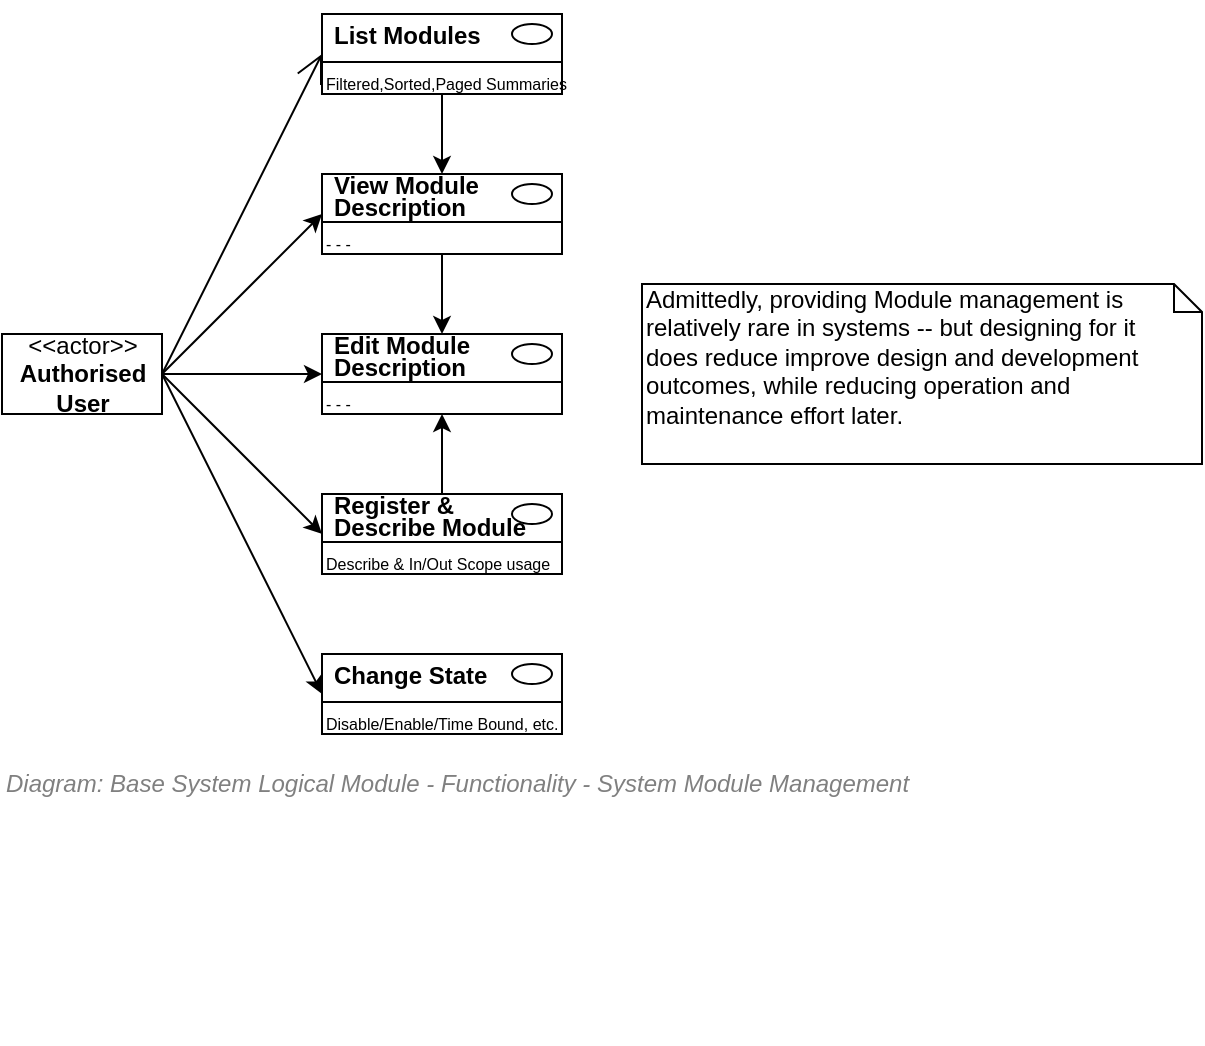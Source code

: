 <mxfile compressed="false" version="20.3.0" type="device">
  <diagram id="d0OWMO7HLz8ORz33MV6Q" name="Functionality/System Logical Module/Modules">
    <mxGraphModel dx="920" dy="646" grid="1" gridSize="10" guides="1" tooltips="1" connect="1" arrows="1" fold="1" page="1" pageScale="1" pageWidth="827" pageHeight="1169" math="0" shadow="0">
      <root>
        <mxCell id="DmzuZqZtZWplpCiVpEfP-0" />
        <mxCell id="CSP66NI3M7eEUCRHC4Pb-2" value="Diagram/Use Cases" parent="DmzuZqZtZWplpCiVpEfP-0" />
        <mxCell id="AcwJKB1_M4AWWPX5vPzr-27" style="rounded=0;orthogonalLoop=1;jettySize=auto;html=1;entryX=0;entryY=1;entryDx=0;entryDy=0;exitX=1;exitY=0.5;exitDx=0;exitDy=0;" edge="1" parent="CSP66NI3M7eEUCRHC4Pb-2" source="AcwJKB1_M4AWWPX5vPzr-2" target="AcwJKB1_M4AWWPX5vPzr-10">
          <mxGeometry relative="1" as="geometry" />
        </mxCell>
        <mxCell id="AcwJKB1_M4AWWPX5vPzr-28" style="edgeStyle=none;rounded=0;orthogonalLoop=1;jettySize=auto;html=1;entryX=0;entryY=1;entryDx=0;entryDy=0;exitX=1;exitY=0.5;exitDx=0;exitDy=0;" edge="1" parent="CSP66NI3M7eEUCRHC4Pb-2" source="AcwJKB1_M4AWWPX5vPzr-2" target="AcwJKB1_M4AWWPX5vPzr-15">
          <mxGeometry relative="1" as="geometry" />
        </mxCell>
        <mxCell id="AcwJKB1_M4AWWPX5vPzr-29" style="edgeStyle=none;rounded=0;orthogonalLoop=1;jettySize=auto;html=1;exitX=1;exitY=0.5;exitDx=0;exitDy=0;entryX=0;entryY=1;entryDx=0;entryDy=0;" edge="1" parent="CSP66NI3M7eEUCRHC4Pb-2" source="AcwJKB1_M4AWWPX5vPzr-2" target="AcwJKB1_M4AWWPX5vPzr-20">
          <mxGeometry relative="1" as="geometry" />
        </mxCell>
        <mxCell id="AcwJKB1_M4AWWPX5vPzr-36" style="edgeStyle=none;rounded=0;orthogonalLoop=1;jettySize=auto;html=1;entryX=0;entryY=1;entryDx=0;entryDy=0;exitX=1;exitY=0.5;exitDx=0;exitDy=0;" edge="1" parent="CSP66NI3M7eEUCRHC4Pb-2" source="AcwJKB1_M4AWWPX5vPzr-2" target="AcwJKB1_M4AWWPX5vPzr-32">
          <mxGeometry relative="1" as="geometry" />
        </mxCell>
        <mxCell id="AcwJKB1_M4AWWPX5vPzr-2" value="&amp;lt;&amp;lt;actor&amp;gt;&amp;gt;&lt;br&gt;&lt;b&gt;Authorised&lt;br&gt;User&lt;br&gt;&lt;/b&gt;" style="text;html=1;align=center;verticalAlign=middle;dashed=0;fillColor=#ffffff;strokeColor=#000000;" vertex="1" parent="CSP66NI3M7eEUCRHC4Pb-2">
          <mxGeometry x="120" y="240" width="80" height="40" as="geometry" />
        </mxCell>
        <mxCell id="AcwJKB1_M4AWWPX5vPzr-3" value="" style="fontStyle=1;align=left;verticalAlign=top;childLayout=stackLayout;horizontal=1;horizontalStack=0;resizeParent=1;resizeParentMax=0;resizeLast=0;marginBottom=0;" vertex="1" parent="CSP66NI3M7eEUCRHC4Pb-2">
          <mxGeometry x="280" y="80" width="120" height="40" as="geometry" />
        </mxCell>
        <mxCell id="AcwJKB1_M4AWWPX5vPzr-4" value="&lt;p style=&quot;line-height: 0.9;&quot;&gt;List Modules&lt;/p&gt;" style="html=1;align=left;spacingLeft=4;verticalAlign=middle;strokeColor=none;fillColor=none;fontStyle=1;spacingTop=2;" vertex="1" parent="AcwJKB1_M4AWWPX5vPzr-3">
          <mxGeometry width="120" height="20" as="geometry" />
        </mxCell>
        <mxCell id="AcwJKB1_M4AWWPX5vPzr-5" value="" style="shape=ellipse;" vertex="1" parent="AcwJKB1_M4AWWPX5vPzr-4">
          <mxGeometry x="1" width="20" height="10" relative="1" as="geometry">
            <mxPoint x="-25" y="5" as="offset" />
          </mxGeometry>
        </mxCell>
        <mxCell id="AcwJKB1_M4AWWPX5vPzr-6" value="" style="line;strokeWidth=1;fillColor=none;align=left;verticalAlign=middle;spacingTop=-1;spacingLeft=3;spacingRight=3;rotatable=0;labelPosition=right;points=[];portConstraint=eastwest;" vertex="1" parent="AcwJKB1_M4AWWPX5vPzr-3">
          <mxGeometry y="20" width="120" height="8" as="geometry" />
        </mxCell>
        <mxCell id="AcwJKB1_M4AWWPX5vPzr-7" value="Filtered,Sorted,Paged Summaries" style="html=1;align=left;spacingLeft=4;verticalAlign=top;strokeColor=none;fillColor=none;fontSize=8;spacing=-2;" vertex="1" parent="AcwJKB1_M4AWWPX5vPzr-3">
          <mxGeometry y="28" width="120" height="12" as="geometry" />
        </mxCell>
        <mxCell id="AcwJKB1_M4AWWPX5vPzr-8" value="" style="endArrow=open;endFill=1;endSize=12;html=1;strokeColor=#000000;fontSize=10;entryX=0;entryY=1;entryDx=0;entryDy=0;exitX=1;exitY=0.5;exitDx=0;exitDy=0;" edge="1" parent="CSP66NI3M7eEUCRHC4Pb-2" source="AcwJKB1_M4AWWPX5vPzr-2" target="AcwJKB1_M4AWWPX5vPzr-4">
          <mxGeometry width="160" relative="1" as="geometry">
            <mxPoint x="320" y="90" as="sourcePoint" />
            <mxPoint x="360" y="90" as="targetPoint" />
          </mxGeometry>
        </mxCell>
        <mxCell id="AcwJKB1_M4AWWPX5vPzr-9" value="" style="fontStyle=1;align=left;verticalAlign=top;childLayout=stackLayout;horizontal=1;horizontalStack=0;resizeParent=1;resizeParentMax=0;resizeLast=0;marginBottom=0;" vertex="1" parent="CSP66NI3M7eEUCRHC4Pb-2">
          <mxGeometry x="280" y="160" width="120" height="40" as="geometry" />
        </mxCell>
        <mxCell id="AcwJKB1_M4AWWPX5vPzr-10" value="&lt;p style=&quot;line-height: 0.9;&quot;&gt;View Module&lt;br&gt;Description&lt;/p&gt;" style="html=1;align=left;spacingLeft=4;verticalAlign=middle;strokeColor=none;fillColor=none;fontStyle=1;spacingTop=2;" vertex="1" parent="AcwJKB1_M4AWWPX5vPzr-9">
          <mxGeometry width="120" height="20" as="geometry" />
        </mxCell>
        <mxCell id="AcwJKB1_M4AWWPX5vPzr-11" value="" style="shape=ellipse;" vertex="1" parent="AcwJKB1_M4AWWPX5vPzr-10">
          <mxGeometry x="1" width="20" height="10" relative="1" as="geometry">
            <mxPoint x="-25" y="5" as="offset" />
          </mxGeometry>
        </mxCell>
        <mxCell id="AcwJKB1_M4AWWPX5vPzr-12" value="" style="line;strokeWidth=1;fillColor=none;align=left;verticalAlign=middle;spacingTop=-1;spacingLeft=3;spacingRight=3;rotatable=0;labelPosition=right;points=[];portConstraint=eastwest;" vertex="1" parent="AcwJKB1_M4AWWPX5vPzr-9">
          <mxGeometry y="20" width="120" height="8" as="geometry" />
        </mxCell>
        <mxCell id="AcwJKB1_M4AWWPX5vPzr-13" value="- - -" style="html=1;align=left;spacingLeft=4;verticalAlign=top;strokeColor=none;fillColor=none;fontSize=8;spacing=-2;" vertex="1" parent="AcwJKB1_M4AWWPX5vPzr-9">
          <mxGeometry y="28" width="120" height="12" as="geometry" />
        </mxCell>
        <mxCell id="AcwJKB1_M4AWWPX5vPzr-14" value="" style="fontStyle=1;align=left;verticalAlign=top;childLayout=stackLayout;horizontal=1;horizontalStack=0;resizeParent=1;resizeParentMax=0;resizeLast=0;marginBottom=0;" vertex="1" parent="CSP66NI3M7eEUCRHC4Pb-2">
          <mxGeometry x="280" y="240" width="120" height="40" as="geometry" />
        </mxCell>
        <mxCell id="AcwJKB1_M4AWWPX5vPzr-15" value="&lt;p style=&quot;line-height: 0.9;&quot;&gt;Edit Module&lt;br&gt;Description&lt;/p&gt;" style="html=1;align=left;spacingLeft=4;verticalAlign=middle;strokeColor=none;fillColor=none;fontStyle=1;spacingTop=2;" vertex="1" parent="AcwJKB1_M4AWWPX5vPzr-14">
          <mxGeometry width="120" height="20" as="geometry" />
        </mxCell>
        <mxCell id="AcwJKB1_M4AWWPX5vPzr-16" value="" style="shape=ellipse;" vertex="1" parent="AcwJKB1_M4AWWPX5vPzr-15">
          <mxGeometry x="1" width="20" height="10" relative="1" as="geometry">
            <mxPoint x="-25" y="5" as="offset" />
          </mxGeometry>
        </mxCell>
        <mxCell id="AcwJKB1_M4AWWPX5vPzr-17" value="" style="line;strokeWidth=1;fillColor=none;align=left;verticalAlign=middle;spacingTop=-1;spacingLeft=3;spacingRight=3;rotatable=0;labelPosition=right;points=[];portConstraint=eastwest;" vertex="1" parent="AcwJKB1_M4AWWPX5vPzr-14">
          <mxGeometry y="20" width="120" height="8" as="geometry" />
        </mxCell>
        <mxCell id="AcwJKB1_M4AWWPX5vPzr-18" value="- - -" style="html=1;align=left;spacingLeft=4;verticalAlign=top;strokeColor=none;fillColor=none;fontSize=8;spacing=-2;" vertex="1" parent="AcwJKB1_M4AWWPX5vPzr-14">
          <mxGeometry y="28" width="120" height="12" as="geometry" />
        </mxCell>
        <mxCell id="AcwJKB1_M4AWWPX5vPzr-19" value="" style="fontStyle=1;align=left;verticalAlign=top;childLayout=stackLayout;horizontal=1;horizontalStack=0;resizeParent=1;resizeParentMax=0;resizeLast=0;marginBottom=0;" vertex="1" parent="CSP66NI3M7eEUCRHC4Pb-2">
          <mxGeometry x="280" y="320" width="120" height="40" as="geometry" />
        </mxCell>
        <mxCell id="AcwJKB1_M4AWWPX5vPzr-20" value="&lt;p style=&quot;line-height: 0.9;&quot;&gt;Register &amp;amp; &lt;br&gt;Describe Module&lt;/p&gt;" style="html=1;align=left;spacingLeft=4;verticalAlign=middle;strokeColor=none;fillColor=none;fontStyle=1;spacingTop=2;" vertex="1" parent="AcwJKB1_M4AWWPX5vPzr-19">
          <mxGeometry width="120" height="20" as="geometry" />
        </mxCell>
        <mxCell id="AcwJKB1_M4AWWPX5vPzr-21" value="" style="shape=ellipse;" vertex="1" parent="AcwJKB1_M4AWWPX5vPzr-20">
          <mxGeometry x="1" width="20" height="10" relative="1" as="geometry">
            <mxPoint x="-25" y="5" as="offset" />
          </mxGeometry>
        </mxCell>
        <mxCell id="AcwJKB1_M4AWWPX5vPzr-22" value="" style="line;strokeWidth=1;fillColor=none;align=left;verticalAlign=middle;spacingTop=-1;spacingLeft=3;spacingRight=3;rotatable=0;labelPosition=right;points=[];portConstraint=eastwest;" vertex="1" parent="AcwJKB1_M4AWWPX5vPzr-19">
          <mxGeometry y="20" width="120" height="8" as="geometry" />
        </mxCell>
        <mxCell id="AcwJKB1_M4AWWPX5vPzr-23" value="Describe &amp;amp; In/Out Scope usage&amp;nbsp;" style="html=1;align=left;spacingLeft=4;verticalAlign=top;strokeColor=none;fillColor=none;fontSize=8;spacing=-2;" vertex="1" parent="AcwJKB1_M4AWWPX5vPzr-19">
          <mxGeometry y="28" width="120" height="12" as="geometry" />
        </mxCell>
        <mxCell id="AcwJKB1_M4AWWPX5vPzr-24" style="edgeStyle=orthogonalEdgeStyle;rounded=0;orthogonalLoop=1;jettySize=auto;html=1;entryX=0.5;entryY=1;entryDx=0;entryDy=0;" edge="1" parent="CSP66NI3M7eEUCRHC4Pb-2" source="AcwJKB1_M4AWWPX5vPzr-20" target="AcwJKB1_M4AWWPX5vPzr-18">
          <mxGeometry relative="1" as="geometry" />
        </mxCell>
        <mxCell id="AcwJKB1_M4AWWPX5vPzr-25" style="edgeStyle=orthogonalEdgeStyle;rounded=0;orthogonalLoop=1;jettySize=auto;html=1;entryX=0.5;entryY=0;entryDx=0;entryDy=0;" edge="1" parent="CSP66NI3M7eEUCRHC4Pb-2" source="AcwJKB1_M4AWWPX5vPzr-13" target="AcwJKB1_M4AWWPX5vPzr-15">
          <mxGeometry relative="1" as="geometry" />
        </mxCell>
        <mxCell id="AcwJKB1_M4AWWPX5vPzr-26" style="edgeStyle=orthogonalEdgeStyle;rounded=0;orthogonalLoop=1;jettySize=auto;html=1;entryX=0.5;entryY=0;entryDx=0;entryDy=0;" edge="1" parent="CSP66NI3M7eEUCRHC4Pb-2" source="AcwJKB1_M4AWWPX5vPzr-7" target="AcwJKB1_M4AWWPX5vPzr-10">
          <mxGeometry relative="1" as="geometry" />
        </mxCell>
        <mxCell id="AcwJKB1_M4AWWPX5vPzr-30" value="Admittedly, providing Module management is &lt;br&gt;relatively rare in systems -- but designing for it&lt;br&gt;does reduce improve design and development outcomes, while reducing operation and maintenance effort later." style="shape=note;whiteSpace=wrap;html=1;size=14;verticalAlign=top;align=left;spacingTop=-6;strokeWidth=1;fillColor=none;fontSize=12;" vertex="1" parent="CSP66NI3M7eEUCRHC4Pb-2">
          <mxGeometry x="440" y="215" width="280" height="90" as="geometry" />
        </mxCell>
        <mxCell id="AcwJKB1_M4AWWPX5vPzr-31" value="" style="fontStyle=1;align=left;verticalAlign=top;childLayout=stackLayout;horizontal=1;horizontalStack=0;resizeParent=1;resizeParentMax=0;resizeLast=0;marginBottom=0;" vertex="1" parent="CSP66NI3M7eEUCRHC4Pb-2">
          <mxGeometry x="280" y="400" width="120" height="40" as="geometry" />
        </mxCell>
        <mxCell id="AcwJKB1_M4AWWPX5vPzr-32" value="&lt;p style=&quot;line-height: 0.9;&quot;&gt;Change State&lt;/p&gt;" style="html=1;align=left;spacingLeft=4;verticalAlign=middle;strokeColor=none;fillColor=none;fontStyle=1;spacingTop=2;" vertex="1" parent="AcwJKB1_M4AWWPX5vPzr-31">
          <mxGeometry width="120" height="20" as="geometry" />
        </mxCell>
        <mxCell id="AcwJKB1_M4AWWPX5vPzr-33" value="" style="shape=ellipse;" vertex="1" parent="AcwJKB1_M4AWWPX5vPzr-32">
          <mxGeometry x="1" width="20" height="10" relative="1" as="geometry">
            <mxPoint x="-25" y="5" as="offset" />
          </mxGeometry>
        </mxCell>
        <mxCell id="AcwJKB1_M4AWWPX5vPzr-34" value="" style="line;strokeWidth=1;fillColor=none;align=left;verticalAlign=middle;spacingTop=-1;spacingLeft=3;spacingRight=3;rotatable=0;labelPosition=right;points=[];portConstraint=eastwest;" vertex="1" parent="AcwJKB1_M4AWWPX5vPzr-31">
          <mxGeometry y="20" width="120" height="8" as="geometry" />
        </mxCell>
        <mxCell id="AcwJKB1_M4AWWPX5vPzr-35" value="Disable/Enable/Time Bound, etc." style="html=1;align=left;spacingLeft=4;verticalAlign=top;strokeColor=none;fillColor=none;fontSize=8;spacing=-2;" vertex="1" parent="AcwJKB1_M4AWWPX5vPzr-31">
          <mxGeometry y="28" width="120" height="12" as="geometry" />
        </mxCell>
        <mxCell id="UksWfP1gVPME-j8JooyC-0" value="Title/Diagram" parent="DmzuZqZtZWplpCiVpEfP-0" />
        <mxCell id="UksWfP1gVPME-j8JooyC-1" value="&lt;font style=&quot;font-size: 12px&quot;&gt;&lt;i style=&quot;font-weight: normal&quot;&gt;&lt;span style=&quot;font-size: 12px&quot;&gt;Diagram: Base&amp;nbsp;&lt;/span&gt;&lt;/i&gt;&lt;span style=&quot;font-style: italic ; font-weight: 400&quot;&gt;System&lt;/span&gt;&lt;span style=&quot;font-style: italic ; font-weight: 400&quot;&gt;&amp;nbsp;&lt;/span&gt;&lt;i style=&quot;font-weight: normal&quot;&gt;&lt;span style=&quot;font-size: 12px&quot;&gt;Logical Module -&amp;nbsp;&lt;/span&gt;&lt;span style=&quot;font-size: 12px&quot;&gt;Functionality -&amp;nbsp;&lt;/span&gt;System Module Management&lt;/i&gt;&lt;/font&gt;" style="text;strokeColor=none;fillColor=none;html=1;fontSize=12;fontStyle=1;verticalAlign=middle;align=left;shadow=0;glass=0;comic=0;opacity=30;fontColor=#808080;" parent="UksWfP1gVPME-j8JooyC-0" vertex="1">
          <mxGeometry x="120" y="455" width="520" height="20" as="geometry" />
        </mxCell>
        <mxCell id="DmzuZqZtZWplpCiVpEfP-1" value="About" parent="DmzuZqZtZWplpCiVpEfP-0" />
        <UserObject label="" tooltip="ABOUT&#xa;&#xa;Systems that are expected to be maintainable and improvable over a long duration are expected to broken down into separate Logical Modules to keep them from growing into one un-maintainable, monolithic &quot;ball of mud&quot;. &#xa;&#xa;&#xa;&#xa;The first Logical Module (the &quot;Core&quot; module deals with issues common to just about all IT systems: diagnostics, errors, sessions, identity, authorisation, commands, system and application context and status information, tenancies, media, etc.&#xa;&#xa;&#xa;&#xa;By reusing and leveraging common Core functionality and models, other modules can remain focused on a specific business problem (Schooling, Pharmacies, Food handling, etc.) while remaining easy and cost effective to develop and extend. &#xa;&#xa;&#xa;Note:&#xa;as shown more clearly in the Development View, Logical Modules are made up of a set of Assemblies." id="O1NMRd1u0_kbX6DRId-m-0">
          <mxCell style="shape=image;html=1;verticalAlign=top;verticalLabelPosition=bottom;labelBackgroundColor=#ffffff;imageAspect=0;aspect=fixed;image=https://cdn1.iconfinder.com/data/icons/hawcons/32/699014-icon-28-information-128.png;shadow=0;dashed=0;fontFamily=Helvetica;fontSize=12;fontColor=#000000;align=center;strokeColor=#000000;fillColor=#505050;dashPattern=1 1;" parent="DmzuZqZtZWplpCiVpEfP-1" vertex="1">
            <mxGeometry x="660" y="575" width="20" height="20" as="geometry" />
          </mxCell>
        </UserObject>
      </root>
    </mxGraphModel>
  </diagram>
</mxfile>
